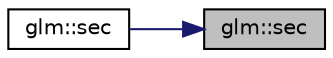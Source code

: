 digraph "glm::sec"
{
 // LATEX_PDF_SIZE
  edge [fontname="Helvetica",fontsize="10",labelfontname="Helvetica",labelfontsize="10"];
  node [fontname="Helvetica",fontsize="10",shape=record];
  rankdir="RL";
  Node1 [label="glm::sec",height=0.2,width=0.4,color="black", fillcolor="grey75", style="filled", fontcolor="black",tooltip=" "];
  Node1 -> Node2 [dir="back",color="midnightblue",fontsize="10",style="solid",fontname="Helvetica"];
  Node2 [label="glm::sec",height=0.2,width=0.4,color="black", fillcolor="white", style="filled",URL="$namespaceglm.html#ab94ec38d09e409a1d0b402961a186d5d",tooltip=" "];
}
